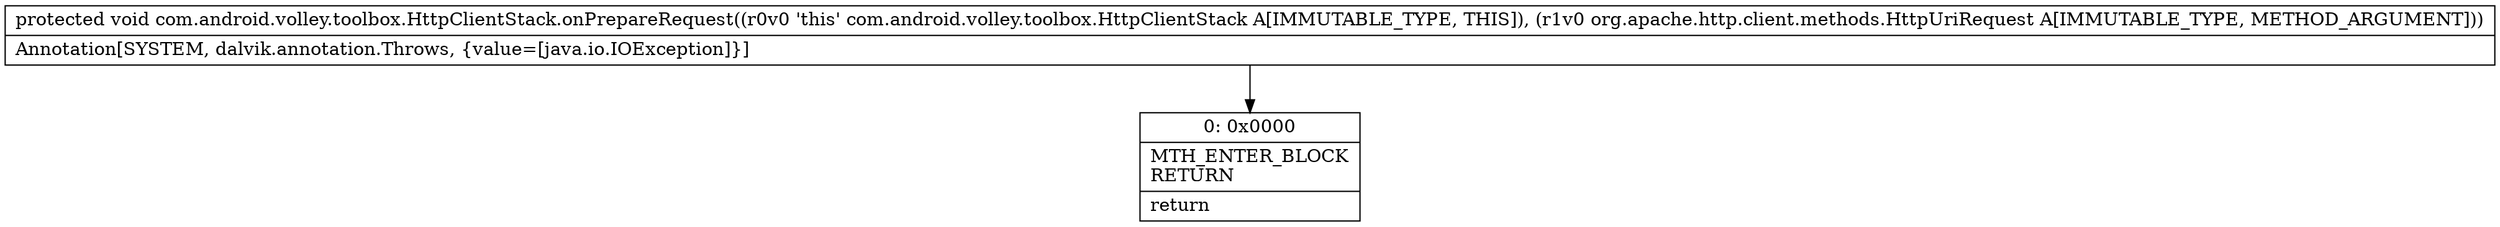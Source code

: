 digraph "CFG forcom.android.volley.toolbox.HttpClientStack.onPrepareRequest(Lorg\/apache\/http\/client\/methods\/HttpUriRequest;)V" {
Node_0 [shape=record,label="{0\:\ 0x0000|MTH_ENTER_BLOCK\lRETURN\l|return\l}"];
MethodNode[shape=record,label="{protected void com.android.volley.toolbox.HttpClientStack.onPrepareRequest((r0v0 'this' com.android.volley.toolbox.HttpClientStack A[IMMUTABLE_TYPE, THIS]), (r1v0 org.apache.http.client.methods.HttpUriRequest A[IMMUTABLE_TYPE, METHOD_ARGUMENT]))  | Annotation[SYSTEM, dalvik.annotation.Throws, \{value=[java.io.IOException]\}]\l}"];
MethodNode -> Node_0;
}


